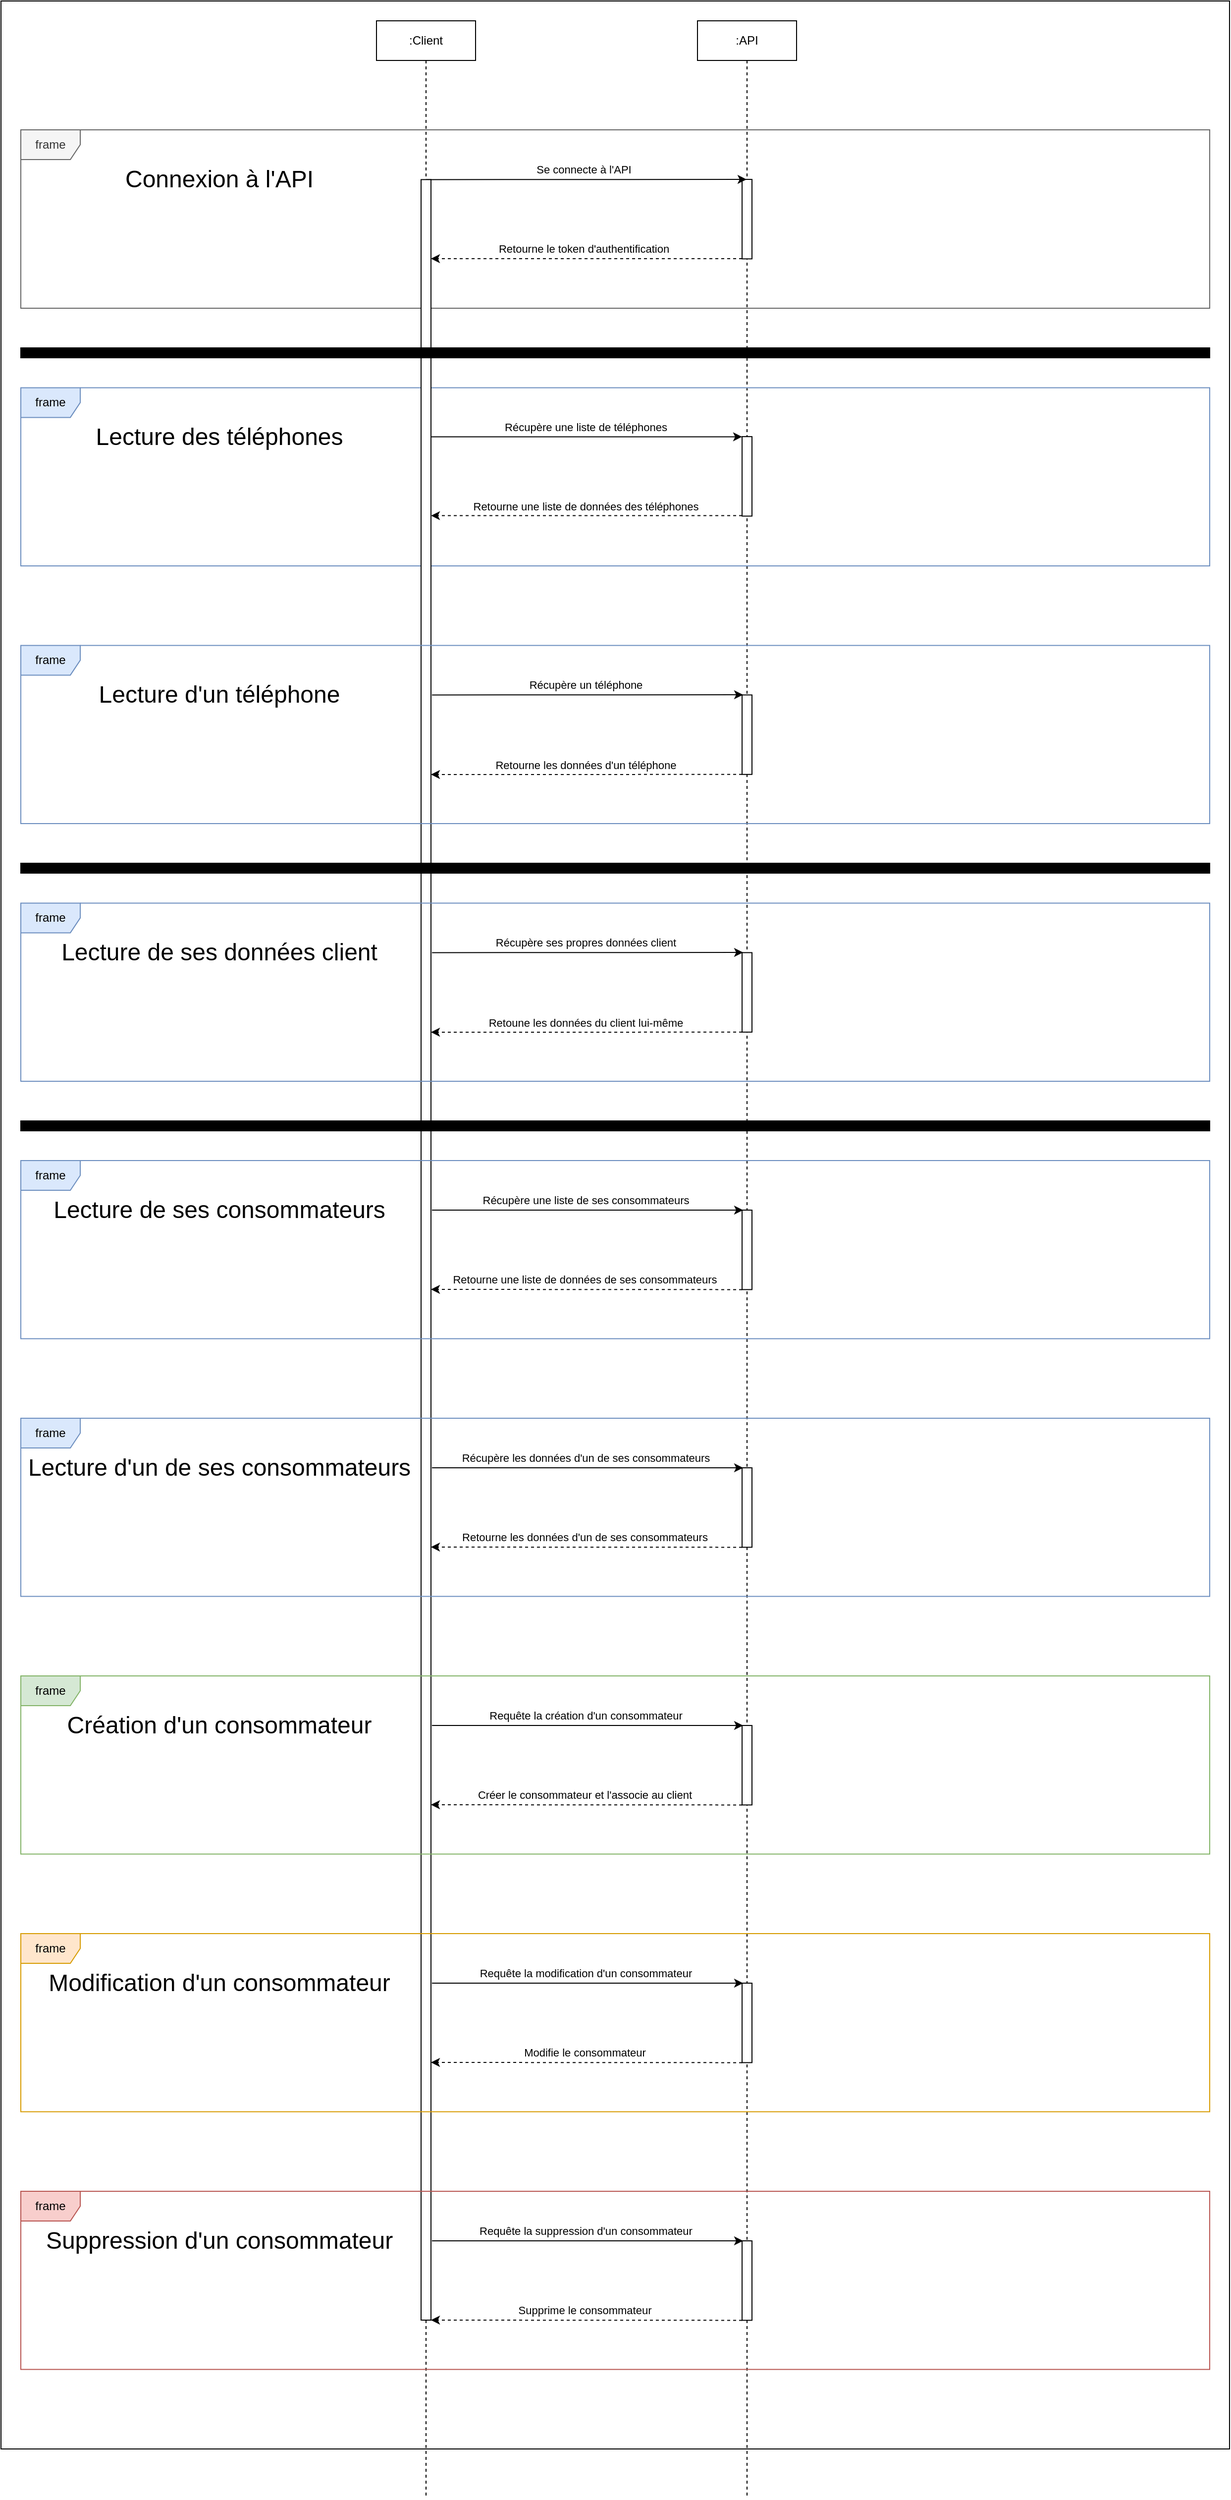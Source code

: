 <mxfile version="22.0.8" type="device">
  <diagram name="Page-1" id="AlQgFYiAesxGKjzgry_K">
    <mxGraphModel dx="2257" dy="763" grid="1" gridSize="10" guides="1" tooltips="1" connect="1" arrows="1" fold="1" page="1" pageScale="1" pageWidth="827" pageHeight="1169" math="0" shadow="0">
      <root>
        <mxCell id="0" />
        <mxCell id="1" parent="0" />
        <mxCell id="q1P370LqQ6XQnhw_d_2Z-51" value="" style="rounded=0;whiteSpace=wrap;html=1;movable=0;resizable=0;rotatable=0;deletable=0;editable=0;locked=1;connectable=0;labelBackgroundColor=none;" parent="1" vertex="1">
          <mxGeometry x="-340" y="180" width="1240" height="2470" as="geometry" />
        </mxCell>
        <mxCell id="VzBomBVX7HgXpCq8d6OW-28" value=":API" style="shape=umlLifeline;perimeter=lifelinePerimeter;whiteSpace=wrap;html=1;container=1;dropTarget=0;collapsible=0;recursiveResize=0;outlineConnect=0;portConstraint=eastwest;newEdgeStyle={&quot;edgeStyle&quot;:&quot;elbowEdgeStyle&quot;,&quot;elbow&quot;:&quot;vertical&quot;,&quot;curved&quot;:0,&quot;rounded&quot;:0};movable=0;resizable=0;rotatable=0;deletable=0;editable=0;locked=1;connectable=0;" parent="1" vertex="1">
          <mxGeometry x="363" y="200" width="100" height="2500" as="geometry" />
        </mxCell>
        <mxCell id="VzBomBVX7HgXpCq8d6OW-47" value="" style="html=1;points=[];perimeter=orthogonalPerimeter;outlineConnect=0;targetShapes=umlLifeline;portConstraint=eastwest;newEdgeStyle={&quot;edgeStyle&quot;:&quot;elbowEdgeStyle&quot;,&quot;elbow&quot;:&quot;vertical&quot;,&quot;curved&quot;:0,&quot;rounded&quot;:0};" parent="VzBomBVX7HgXpCq8d6OW-28" vertex="1">
          <mxGeometry x="45" y="160" width="10" height="80.2" as="geometry" />
        </mxCell>
        <mxCell id="drv3APGmW7GYEXX_s7Kb-19" style="edgeStyle=elbowEdgeStyle;rounded=0;orthogonalLoop=1;jettySize=auto;html=1;elbow=vertical;curved=0;" parent="1" source="VzBomBVX7HgXpCq8d6OW-50" edge="1">
          <mxGeometry relative="1" as="geometry">
            <Array as="points">
              <mxPoint x="257" y="360" />
            </Array>
            <mxPoint x="412.5" y="360" as="targetPoint" />
          </mxGeometry>
        </mxCell>
        <mxCell id="drv3APGmW7GYEXX_s7Kb-20" value="Se connecte à l&#39;API" style="edgeLabel;html=1;align=center;verticalAlign=middle;resizable=0;points=[];" parent="drv3APGmW7GYEXX_s7Kb-19" vertex="1" connectable="0">
          <mxGeometry x="0.205" relative="1" as="geometry">
            <mxPoint x="-36" y="-10" as="offset" />
          </mxGeometry>
        </mxCell>
        <mxCell id="Kt3bTRJJ_USKNN57myqg-1" style="edgeStyle=elbowEdgeStyle;rounded=0;orthogonalLoop=1;jettySize=auto;html=1;elbow=vertical;curved=0;dashed=1;" parent="1" source="VzBomBVX7HgXpCq8d6OW-47" target="VzBomBVX7HgXpCq8d6OW-50" edge="1">
          <mxGeometry relative="1" as="geometry">
            <Array as="points">
              <mxPoint x="160" y="440" />
            </Array>
          </mxGeometry>
        </mxCell>
        <mxCell id="Kt3bTRJJ_USKNN57myqg-2" value="Retourne le token d&#39;authentification" style="edgeLabel;html=1;align=center;verticalAlign=middle;resizable=0;points=[];" parent="Kt3bTRJJ_USKNN57myqg-1" vertex="1" connectable="0">
          <mxGeometry x="0.146" y="1" relative="1" as="geometry">
            <mxPoint x="20" y="-11" as="offset" />
          </mxGeometry>
        </mxCell>
        <mxCell id="Kt3bTRJJ_USKNN57myqg-13" value="frame" style="shape=umlFrame;whiteSpace=wrap;html=1;pointerEvents=0;fillColor=#f5f5f5;fontColor=#333333;strokeColor=#666666;" parent="1" vertex="1">
          <mxGeometry x="-320" y="310" width="1200" height="180" as="geometry" />
        </mxCell>
        <mxCell id="Kt3bTRJJ_USKNN57myqg-14" value="&lt;div&gt;&lt;font style=&quot;font-size: 24px;&quot;&gt;Connexion à l&#39;API&lt;br&gt;&lt;/font&gt;&lt;/div&gt;" style="text;html=1;align=center;verticalAlign=middle;resizable=0;points=[];autosize=1;strokeColor=none;fillColor=none;" parent="1" vertex="1">
          <mxGeometry x="-225" y="340" width="210" height="40" as="geometry" />
        </mxCell>
        <mxCell id="q1P370LqQ6XQnhw_d_2Z-36" value="frame" style="shape=umlFrame;whiteSpace=wrap;html=1;pointerEvents=0;fillColor=#dae8fc;strokeColor=#6c8ebf;" parent="1" vertex="1">
          <mxGeometry x="-320" y="570.2" width="1200" height="179.8" as="geometry" />
        </mxCell>
        <mxCell id="q1P370LqQ6XQnhw_d_2Z-37" value="Lecture des téléphones" style="text;html=1;align=center;verticalAlign=middle;resizable=0;points=[];autosize=1;strokeColor=none;fillColor=none;fontSize=24;" parent="1" vertex="1">
          <mxGeometry x="-255" y="600.2" width="270" height="40" as="geometry" />
        </mxCell>
        <mxCell id="VzBomBVX7HgXpCq8d6OW-27" value=":Client" style="shape=umlLifeline;perimeter=lifelinePerimeter;whiteSpace=wrap;html=1;container=1;dropTarget=0;collapsible=0;recursiveResize=0;outlineConnect=0;portConstraint=eastwest;newEdgeStyle={&quot;edgeStyle&quot;:&quot;elbowEdgeStyle&quot;,&quot;elbow&quot;:&quot;vertical&quot;,&quot;curved&quot;:0,&quot;rounded&quot;:0};movable=0;resizable=0;rotatable=0;deletable=0;editable=0;locked=1;connectable=0;" parent="1" vertex="1">
          <mxGeometry x="39" y="200" width="100" height="2500" as="geometry" />
        </mxCell>
        <mxCell id="VzBomBVX7HgXpCq8d6OW-50" value="" style="html=1;points=[];perimeter=orthogonalPerimeter;outlineConnect=0;targetShapes=umlLifeline;portConstraint=eastwest;newEdgeStyle={&quot;edgeStyle&quot;:&quot;elbowEdgeStyle&quot;,&quot;elbow&quot;:&quot;vertical&quot;,&quot;curved&quot;:0,&quot;rounded&quot;:0};" parent="VzBomBVX7HgXpCq8d6OW-27" vertex="1">
          <mxGeometry x="45" y="160.2" width="10" height="2159.8" as="geometry" />
        </mxCell>
        <mxCell id="mtAKni8Zd5oDgKkySf_A-6" style="edgeStyle=elbowEdgeStyle;rounded=0;orthogonalLoop=1;jettySize=auto;html=1;elbow=horizontal;curved=0;dashed=1;" parent="1" edge="1">
          <mxGeometry relative="1" as="geometry">
            <mxPoint x="408" y="699.309" as="sourcePoint" />
            <mxPoint x="94" y="699.309" as="targetPoint" />
          </mxGeometry>
        </mxCell>
        <mxCell id="mtAKni8Zd5oDgKkySf_A-7" value="Retourne une liste de données des téléphones" style="edgeLabel;html=1;align=center;verticalAlign=middle;resizable=0;points=[];" parent="mtAKni8Zd5oDgKkySf_A-6" vertex="1" connectable="0">
          <mxGeometry x="-0.12" y="-2" relative="1" as="geometry">
            <mxPoint x="-20" y="-8" as="offset" />
          </mxGeometry>
        </mxCell>
        <mxCell id="mtAKni8Zd5oDgKkySf_A-1" value="" style="html=1;points=[];perimeter=orthogonalPerimeter;outlineConnect=0;targetShapes=umlLifeline;portConstraint=eastwest;newEdgeStyle={&quot;edgeStyle&quot;:&quot;elbowEdgeStyle&quot;,&quot;elbow&quot;:&quot;vertical&quot;,&quot;curved&quot;:0,&quot;rounded&quot;:0};" parent="1" vertex="1">
          <mxGeometry x="408" y="619.55" width="10" height="80.2" as="geometry" />
        </mxCell>
        <mxCell id="mtAKni8Zd5oDgKkySf_A-4" style="edgeStyle=elbowEdgeStyle;rounded=0;orthogonalLoop=1;jettySize=auto;html=1;elbow=horizontal;curved=0;" parent="1" edge="1">
          <mxGeometry relative="1" as="geometry">
            <mxPoint x="94" y="619.726" as="sourcePoint" />
            <mxPoint x="408" y="619.726" as="targetPoint" />
          </mxGeometry>
        </mxCell>
        <mxCell id="mtAKni8Zd5oDgKkySf_A-5" value="Récupère une liste de téléphones" style="edgeLabel;html=1;align=center;verticalAlign=middle;resizable=0;points=[];" parent="mtAKni8Zd5oDgKkySf_A-4" vertex="1" connectable="0">
          <mxGeometry x="-0.06" relative="1" as="geometry">
            <mxPoint x="8" y="-10" as="offset" />
          </mxGeometry>
        </mxCell>
        <mxCell id="mtAKni8Zd5oDgKkySf_A-11" value="frame" style="shape=umlFrame;whiteSpace=wrap;html=1;pointerEvents=0;fillColor=#dae8fc;strokeColor=#6c8ebf;" parent="1" vertex="1">
          <mxGeometry x="-320" y="830.2" width="1200" height="179.8" as="geometry" />
        </mxCell>
        <mxCell id="mtAKni8Zd5oDgKkySf_A-12" value="Lecture d&#39;un téléphone" style="text;html=1;align=center;verticalAlign=middle;resizable=0;points=[];autosize=1;strokeColor=none;fillColor=none;fontSize=24;" parent="1" vertex="1">
          <mxGeometry x="-255" y="860" width="270" height="40" as="geometry" />
        </mxCell>
        <mxCell id="mtAKni8Zd5oDgKkySf_A-15" style="edgeStyle=elbowEdgeStyle;rounded=0;orthogonalLoop=1;jettySize=auto;html=1;elbow=vertical;curved=0;dashed=1;" parent="1" edge="1">
          <mxGeometry relative="1" as="geometry">
            <mxPoint x="408" y="960.404" as="sourcePoint" />
            <mxPoint x="94" y="960.404" as="targetPoint" />
          </mxGeometry>
        </mxCell>
        <mxCell id="mtAKni8Zd5oDgKkySf_A-17" value="Retourne les données d&#39;un téléphone" style="edgeLabel;html=1;align=center;verticalAlign=middle;resizable=0;points=[];" parent="mtAKni8Zd5oDgKkySf_A-15" vertex="1" connectable="0">
          <mxGeometry x="0.176" y="1" relative="1" as="geometry">
            <mxPoint x="26" y="-11" as="offset" />
          </mxGeometry>
        </mxCell>
        <mxCell id="mtAKni8Zd5oDgKkySf_A-13" value="" style="html=1;points=[];perimeter=orthogonalPerimeter;outlineConnect=0;targetShapes=umlLifeline;portConstraint=eastwest;newEdgeStyle={&quot;edgeStyle&quot;:&quot;elbowEdgeStyle&quot;,&quot;elbow&quot;:&quot;vertical&quot;,&quot;curved&quot;:0,&quot;rounded&quot;:0};" parent="1" vertex="1">
          <mxGeometry x="408" y="880.2" width="10" height="80.2" as="geometry" />
        </mxCell>
        <mxCell id="mtAKni8Zd5oDgKkySf_A-14" style="edgeStyle=elbowEdgeStyle;rounded=0;orthogonalLoop=1;jettySize=auto;html=1;elbow=vertical;curved=0;" parent="1" edge="1">
          <mxGeometry relative="1" as="geometry">
            <mxPoint x="95" y="880.204" as="sourcePoint" />
            <mxPoint x="409" y="880.204" as="targetPoint" />
          </mxGeometry>
        </mxCell>
        <mxCell id="mtAKni8Zd5oDgKkySf_A-16" value="Récupère un téléphone" style="edgeLabel;html=1;align=center;verticalAlign=middle;resizable=0;points=[];" parent="mtAKni8Zd5oDgKkySf_A-14" vertex="1" connectable="0">
          <mxGeometry x="-0.347" y="-2" relative="1" as="geometry">
            <mxPoint x="52" y="-12" as="offset" />
          </mxGeometry>
        </mxCell>
        <mxCell id="mtAKni8Zd5oDgKkySf_A-18" value="frame" style="shape=umlFrame;whiteSpace=wrap;html=1;pointerEvents=0;fillColor=#dae8fc;strokeColor=#6c8ebf;" parent="1" vertex="1">
          <mxGeometry x="-320" y="1090.2" width="1200" height="179.8" as="geometry" />
        </mxCell>
        <mxCell id="mtAKni8Zd5oDgKkySf_A-19" value="Lecture de ses données client" style="text;html=1;align=center;verticalAlign=middle;resizable=0;points=[];autosize=1;strokeColor=none;fillColor=none;fontSize=24;" parent="1" vertex="1">
          <mxGeometry x="-290" y="1120" width="340" height="40" as="geometry" />
        </mxCell>
        <mxCell id="mtAKni8Zd5oDgKkySf_A-20" style="edgeStyle=elbowEdgeStyle;rounded=0;orthogonalLoop=1;jettySize=auto;html=1;elbow=vertical;curved=0;dashed=1;" parent="1" edge="1">
          <mxGeometry relative="1" as="geometry">
            <mxPoint x="408" y="1220.404" as="sourcePoint" />
            <mxPoint x="94" y="1220.404" as="targetPoint" />
          </mxGeometry>
        </mxCell>
        <mxCell id="mtAKni8Zd5oDgKkySf_A-21" value="Retoune les données du client lui-même" style="edgeLabel;html=1;align=center;verticalAlign=middle;resizable=0;points=[];" parent="mtAKni8Zd5oDgKkySf_A-20" vertex="1" connectable="0">
          <mxGeometry x="0.176" y="1" relative="1" as="geometry">
            <mxPoint x="26" y="-11" as="offset" />
          </mxGeometry>
        </mxCell>
        <mxCell id="mtAKni8Zd5oDgKkySf_A-22" value="" style="html=1;points=[];perimeter=orthogonalPerimeter;outlineConnect=0;targetShapes=umlLifeline;portConstraint=eastwest;newEdgeStyle={&quot;edgeStyle&quot;:&quot;elbowEdgeStyle&quot;,&quot;elbow&quot;:&quot;vertical&quot;,&quot;curved&quot;:0,&quot;rounded&quot;:0};" parent="1" vertex="1">
          <mxGeometry x="408" y="1140.2" width="10" height="80.2" as="geometry" />
        </mxCell>
        <mxCell id="mtAKni8Zd5oDgKkySf_A-23" style="edgeStyle=elbowEdgeStyle;rounded=0;orthogonalLoop=1;jettySize=auto;html=1;elbow=vertical;curved=0;" parent="1" edge="1">
          <mxGeometry relative="1" as="geometry">
            <mxPoint x="95" y="1140.204" as="sourcePoint" />
            <mxPoint x="409" y="1140.204" as="targetPoint" />
          </mxGeometry>
        </mxCell>
        <mxCell id="mtAKni8Zd5oDgKkySf_A-24" value="Récupère ses propres données client" style="edgeLabel;html=1;align=center;verticalAlign=middle;resizable=0;points=[];" parent="mtAKni8Zd5oDgKkySf_A-23" vertex="1" connectable="0">
          <mxGeometry x="-0.347" y="-2" relative="1" as="geometry">
            <mxPoint x="52" y="-12" as="offset" />
          </mxGeometry>
        </mxCell>
        <mxCell id="mtAKni8Zd5oDgKkySf_A-25" value="frame" style="shape=umlFrame;whiteSpace=wrap;html=1;pointerEvents=0;fillColor=#dae8fc;strokeColor=#6c8ebf;" parent="1" vertex="1">
          <mxGeometry x="-320" y="1350" width="1200" height="179.8" as="geometry" />
        </mxCell>
        <mxCell id="mtAKni8Zd5oDgKkySf_A-26" value="Lecture de ses consommateurs" style="text;html=1;align=center;verticalAlign=middle;resizable=0;points=[];autosize=1;strokeColor=none;fillColor=none;fontSize=24;" parent="1" vertex="1">
          <mxGeometry x="-300" y="1379.8" width="360" height="40" as="geometry" />
        </mxCell>
        <mxCell id="mtAKni8Zd5oDgKkySf_A-27" style="edgeStyle=elbowEdgeStyle;rounded=0;orthogonalLoop=1;jettySize=auto;html=1;elbow=vertical;curved=0;dashed=1;" parent="1" edge="1">
          <mxGeometry relative="1" as="geometry">
            <mxPoint x="408" y="1480.204" as="sourcePoint" />
            <mxPoint x="94" y="1480.204" as="targetPoint" />
          </mxGeometry>
        </mxCell>
        <mxCell id="mtAKni8Zd5oDgKkySf_A-28" value="Retourne une liste de données de ses consommateurs" style="edgeLabel;html=1;align=center;verticalAlign=middle;resizable=0;points=[];" parent="mtAKni8Zd5oDgKkySf_A-27" vertex="1" connectable="0">
          <mxGeometry x="0.176" y="1" relative="1" as="geometry">
            <mxPoint x="26" y="-11" as="offset" />
          </mxGeometry>
        </mxCell>
        <mxCell id="mtAKni8Zd5oDgKkySf_A-29" value="" style="html=1;points=[];perimeter=orthogonalPerimeter;outlineConnect=0;targetShapes=umlLifeline;portConstraint=eastwest;newEdgeStyle={&quot;edgeStyle&quot;:&quot;elbowEdgeStyle&quot;,&quot;elbow&quot;:&quot;vertical&quot;,&quot;curved&quot;:0,&quot;rounded&quot;:0};" parent="1" vertex="1">
          <mxGeometry x="408" y="1400" width="10" height="80.2" as="geometry" />
        </mxCell>
        <mxCell id="mtAKni8Zd5oDgKkySf_A-30" style="edgeStyle=elbowEdgeStyle;rounded=0;orthogonalLoop=1;jettySize=auto;html=1;elbow=vertical;curved=0;" parent="1" edge="1">
          <mxGeometry relative="1" as="geometry">
            <mxPoint x="95" y="1400.004" as="sourcePoint" />
            <mxPoint x="409" y="1400.004" as="targetPoint" />
          </mxGeometry>
        </mxCell>
        <mxCell id="mtAKni8Zd5oDgKkySf_A-31" value="Récupère une liste de ses consommateurs" style="edgeLabel;html=1;align=center;verticalAlign=middle;resizable=0;points=[];" parent="mtAKni8Zd5oDgKkySf_A-30" vertex="1" connectable="0">
          <mxGeometry x="-0.347" y="-2" relative="1" as="geometry">
            <mxPoint x="52" y="-12" as="offset" />
          </mxGeometry>
        </mxCell>
        <mxCell id="mtAKni8Zd5oDgKkySf_A-32" value="frame" style="shape=umlFrame;whiteSpace=wrap;html=1;pointerEvents=0;fillColor=#dae8fc;strokeColor=#6c8ebf;" parent="1" vertex="1">
          <mxGeometry x="-320" y="1610" width="1200" height="179.8" as="geometry" />
        </mxCell>
        <mxCell id="mtAKni8Zd5oDgKkySf_A-33" value="Lecture d&#39;un de ses consommateurs" style="text;html=1;align=center;verticalAlign=middle;resizable=0;points=[];autosize=1;strokeColor=none;fillColor=none;fontSize=24;" parent="1" vertex="1">
          <mxGeometry x="-325" y="1640" width="410" height="40" as="geometry" />
        </mxCell>
        <mxCell id="mtAKni8Zd5oDgKkySf_A-34" style="edgeStyle=elbowEdgeStyle;rounded=0;orthogonalLoop=1;jettySize=auto;html=1;elbow=vertical;curved=0;dashed=1;" parent="1" edge="1">
          <mxGeometry relative="1" as="geometry">
            <mxPoint x="408" y="1740.204" as="sourcePoint" />
            <mxPoint x="94" y="1740.204" as="targetPoint" />
          </mxGeometry>
        </mxCell>
        <mxCell id="mtAKni8Zd5oDgKkySf_A-35" value="Retourne les données d&#39;un de ses consommateurs" style="edgeLabel;html=1;align=center;verticalAlign=middle;resizable=0;points=[];" parent="mtAKni8Zd5oDgKkySf_A-34" vertex="1" connectable="0">
          <mxGeometry x="0.176" y="1" relative="1" as="geometry">
            <mxPoint x="26" y="-11" as="offset" />
          </mxGeometry>
        </mxCell>
        <mxCell id="mtAKni8Zd5oDgKkySf_A-36" value="" style="html=1;points=[];perimeter=orthogonalPerimeter;outlineConnect=0;targetShapes=umlLifeline;portConstraint=eastwest;newEdgeStyle={&quot;edgeStyle&quot;:&quot;elbowEdgeStyle&quot;,&quot;elbow&quot;:&quot;vertical&quot;,&quot;curved&quot;:0,&quot;rounded&quot;:0};" parent="1" vertex="1">
          <mxGeometry x="408" y="1660" width="10" height="80.2" as="geometry" />
        </mxCell>
        <mxCell id="mtAKni8Zd5oDgKkySf_A-37" style="edgeStyle=elbowEdgeStyle;rounded=0;orthogonalLoop=1;jettySize=auto;html=1;elbow=vertical;curved=0;" parent="1" edge="1">
          <mxGeometry relative="1" as="geometry">
            <mxPoint x="95" y="1660.004" as="sourcePoint" />
            <mxPoint x="409" y="1660.004" as="targetPoint" />
          </mxGeometry>
        </mxCell>
        <mxCell id="mtAKni8Zd5oDgKkySf_A-38" value="Récupère les données d&#39;un de ses consommateurs" style="edgeLabel;html=1;align=center;verticalAlign=middle;resizable=0;points=[];" parent="mtAKni8Zd5oDgKkySf_A-37" vertex="1" connectable="0">
          <mxGeometry x="-0.347" y="-2" relative="1" as="geometry">
            <mxPoint x="52" y="-12" as="offset" />
          </mxGeometry>
        </mxCell>
        <mxCell id="mtAKni8Zd5oDgKkySf_A-39" value="frame" style="shape=umlFrame;whiteSpace=wrap;html=1;pointerEvents=0;fillColor=#d5e8d4;strokeColor=#82b366;" parent="1" vertex="1">
          <mxGeometry x="-320" y="1870" width="1200" height="179.8" as="geometry" />
        </mxCell>
        <mxCell id="mtAKni8Zd5oDgKkySf_A-40" value="Création d&#39;un consommateur" style="text;html=1;align=center;verticalAlign=middle;resizable=0;points=[];autosize=1;strokeColor=none;fillColor=none;fontSize=24;" parent="1" vertex="1">
          <mxGeometry x="-285" y="1900" width="330" height="40" as="geometry" />
        </mxCell>
        <mxCell id="mtAKni8Zd5oDgKkySf_A-41" style="edgeStyle=elbowEdgeStyle;rounded=0;orthogonalLoop=1;jettySize=auto;html=1;elbow=vertical;curved=0;dashed=1;" parent="1" edge="1">
          <mxGeometry relative="1" as="geometry">
            <mxPoint x="408" y="2000.204" as="sourcePoint" />
            <mxPoint x="94" y="2000.204" as="targetPoint" />
          </mxGeometry>
        </mxCell>
        <mxCell id="mtAKni8Zd5oDgKkySf_A-42" value="Créer le consommateur et l&#39;associe au client" style="edgeLabel;html=1;align=center;verticalAlign=middle;resizable=0;points=[];" parent="mtAKni8Zd5oDgKkySf_A-41" vertex="1" connectable="0">
          <mxGeometry x="0.176" y="1" relative="1" as="geometry">
            <mxPoint x="26" y="-11" as="offset" />
          </mxGeometry>
        </mxCell>
        <mxCell id="mtAKni8Zd5oDgKkySf_A-43" value="" style="html=1;points=[];perimeter=orthogonalPerimeter;outlineConnect=0;targetShapes=umlLifeline;portConstraint=eastwest;newEdgeStyle={&quot;edgeStyle&quot;:&quot;elbowEdgeStyle&quot;,&quot;elbow&quot;:&quot;vertical&quot;,&quot;curved&quot;:0,&quot;rounded&quot;:0};" parent="1" vertex="1">
          <mxGeometry x="408" y="1920" width="10" height="80.2" as="geometry" />
        </mxCell>
        <mxCell id="mtAKni8Zd5oDgKkySf_A-44" style="edgeStyle=elbowEdgeStyle;rounded=0;orthogonalLoop=1;jettySize=auto;html=1;elbow=vertical;curved=0;" parent="1" edge="1">
          <mxGeometry relative="1" as="geometry">
            <mxPoint x="95" y="1920.004" as="sourcePoint" />
            <mxPoint x="409" y="1920.004" as="targetPoint" />
          </mxGeometry>
        </mxCell>
        <mxCell id="mtAKni8Zd5oDgKkySf_A-45" value="Requête la création d&#39;un consommateur" style="edgeLabel;html=1;align=center;verticalAlign=middle;resizable=0;points=[];" parent="mtAKni8Zd5oDgKkySf_A-44" vertex="1" connectable="0">
          <mxGeometry x="-0.347" y="-2" relative="1" as="geometry">
            <mxPoint x="52" y="-12" as="offset" />
          </mxGeometry>
        </mxCell>
        <mxCell id="mtAKni8Zd5oDgKkySf_A-46" value="frame" style="shape=umlFrame;whiteSpace=wrap;html=1;pointerEvents=0;fillColor=#ffe6cc;strokeColor=#d79b00;" parent="1" vertex="1">
          <mxGeometry x="-320" y="2130" width="1200" height="179.8" as="geometry" />
        </mxCell>
        <mxCell id="mtAKni8Zd5oDgKkySf_A-47" value="Modification d&#39;un consommateur" style="text;html=1;align=center;verticalAlign=middle;resizable=0;points=[];autosize=1;strokeColor=none;fillColor=none;fontSize=24;" parent="1" vertex="1">
          <mxGeometry x="-305" y="2160" width="370" height="40" as="geometry" />
        </mxCell>
        <mxCell id="mtAKni8Zd5oDgKkySf_A-48" style="edgeStyle=elbowEdgeStyle;rounded=0;orthogonalLoop=1;jettySize=auto;html=1;elbow=vertical;curved=0;dashed=1;" parent="1" edge="1">
          <mxGeometry relative="1" as="geometry">
            <mxPoint x="408" y="2260.204" as="sourcePoint" />
            <mxPoint x="94" y="2260.204" as="targetPoint" />
          </mxGeometry>
        </mxCell>
        <mxCell id="mtAKni8Zd5oDgKkySf_A-49" value="Modifie le consommateur" style="edgeLabel;html=1;align=center;verticalAlign=middle;resizable=0;points=[];" parent="mtAKni8Zd5oDgKkySf_A-48" vertex="1" connectable="0">
          <mxGeometry x="0.176" y="1" relative="1" as="geometry">
            <mxPoint x="26" y="-11" as="offset" />
          </mxGeometry>
        </mxCell>
        <mxCell id="mtAKni8Zd5oDgKkySf_A-50" value="" style="html=1;points=[];perimeter=orthogonalPerimeter;outlineConnect=0;targetShapes=umlLifeline;portConstraint=eastwest;newEdgeStyle={&quot;edgeStyle&quot;:&quot;elbowEdgeStyle&quot;,&quot;elbow&quot;:&quot;vertical&quot;,&quot;curved&quot;:0,&quot;rounded&quot;:0};" parent="1" vertex="1">
          <mxGeometry x="408" y="2180" width="10" height="80.2" as="geometry" />
        </mxCell>
        <mxCell id="mtAKni8Zd5oDgKkySf_A-51" style="edgeStyle=elbowEdgeStyle;rounded=0;orthogonalLoop=1;jettySize=auto;html=1;elbow=vertical;curved=0;" parent="1" edge="1">
          <mxGeometry relative="1" as="geometry">
            <mxPoint x="95" y="2180.004" as="sourcePoint" />
            <mxPoint x="409" y="2180.004" as="targetPoint" />
          </mxGeometry>
        </mxCell>
        <mxCell id="mtAKni8Zd5oDgKkySf_A-52" value="Requête la modification d&#39;un consommateur" style="edgeLabel;html=1;align=center;verticalAlign=middle;resizable=0;points=[];" parent="mtAKni8Zd5oDgKkySf_A-51" vertex="1" connectable="0">
          <mxGeometry x="-0.347" y="-2" relative="1" as="geometry">
            <mxPoint x="52" y="-12" as="offset" />
          </mxGeometry>
        </mxCell>
        <mxCell id="mtAKni8Zd5oDgKkySf_A-53" value="frame" style="shape=umlFrame;whiteSpace=wrap;html=1;pointerEvents=0;fillColor=#f8cecc;strokeColor=#b85450;" parent="1" vertex="1">
          <mxGeometry x="-320" y="2390" width="1200" height="179.8" as="geometry" />
        </mxCell>
        <mxCell id="mtAKni8Zd5oDgKkySf_A-54" value="Suppression d&#39;un consommateur" style="text;html=1;align=center;verticalAlign=middle;resizable=0;points=[];autosize=1;strokeColor=none;fillColor=none;fontSize=24;" parent="1" vertex="1">
          <mxGeometry x="-305" y="2420" width="370" height="40" as="geometry" />
        </mxCell>
        <mxCell id="mtAKni8Zd5oDgKkySf_A-55" style="edgeStyle=elbowEdgeStyle;rounded=0;orthogonalLoop=1;jettySize=auto;html=1;elbow=vertical;curved=0;dashed=1;" parent="1" edge="1">
          <mxGeometry relative="1" as="geometry">
            <mxPoint x="408" y="2520.204" as="sourcePoint" />
            <mxPoint x="94" y="2520.204" as="targetPoint" />
          </mxGeometry>
        </mxCell>
        <mxCell id="mtAKni8Zd5oDgKkySf_A-56" value="Supprime le consommateur" style="edgeLabel;html=1;align=center;verticalAlign=middle;resizable=0;points=[];" parent="mtAKni8Zd5oDgKkySf_A-55" vertex="1" connectable="0">
          <mxGeometry x="0.176" y="1" relative="1" as="geometry">
            <mxPoint x="26" y="-11" as="offset" />
          </mxGeometry>
        </mxCell>
        <mxCell id="mtAKni8Zd5oDgKkySf_A-57" value="" style="html=1;points=[];perimeter=orthogonalPerimeter;outlineConnect=0;targetShapes=umlLifeline;portConstraint=eastwest;newEdgeStyle={&quot;edgeStyle&quot;:&quot;elbowEdgeStyle&quot;,&quot;elbow&quot;:&quot;vertical&quot;,&quot;curved&quot;:0,&quot;rounded&quot;:0};" parent="1" vertex="1">
          <mxGeometry x="408" y="2440" width="10" height="80.2" as="geometry" />
        </mxCell>
        <mxCell id="mtAKni8Zd5oDgKkySf_A-58" style="edgeStyle=elbowEdgeStyle;rounded=0;orthogonalLoop=1;jettySize=auto;html=1;elbow=vertical;curved=0;" parent="1" edge="1">
          <mxGeometry relative="1" as="geometry">
            <mxPoint x="95" y="2440.004" as="sourcePoint" />
            <mxPoint x="409" y="2440.004" as="targetPoint" />
          </mxGeometry>
        </mxCell>
        <mxCell id="mtAKni8Zd5oDgKkySf_A-59" value="Requête la suppression d&#39;un consommateur" style="edgeLabel;html=1;align=center;verticalAlign=middle;resizable=0;points=[];" parent="mtAKni8Zd5oDgKkySf_A-58" vertex="1" connectable="0">
          <mxGeometry x="-0.347" y="-2" relative="1" as="geometry">
            <mxPoint x="52" y="-12" as="offset" />
          </mxGeometry>
        </mxCell>
        <mxCell id="mtAKni8Zd5oDgKkySf_A-60" value="" style="rounded=0;whiteSpace=wrap;html=1;fillColor=#000000;" parent="1" vertex="1">
          <mxGeometry x="-320" y="1050" width="1200" height="10" as="geometry" />
        </mxCell>
        <mxCell id="mtAKni8Zd5oDgKkySf_A-61" value="" style="rounded=0;whiteSpace=wrap;html=1;fillColor=#000000;" parent="1" vertex="1">
          <mxGeometry x="-320" y="1310" width="1200" height="10" as="geometry" />
        </mxCell>
        <mxCell id="mtAKni8Zd5oDgKkySf_A-62" value="" style="rounded=0;whiteSpace=wrap;html=1;fillColor=#000000;" parent="1" vertex="1">
          <mxGeometry x="-320" y="530" width="1200" height="10" as="geometry" />
        </mxCell>
      </root>
    </mxGraphModel>
  </diagram>
</mxfile>
